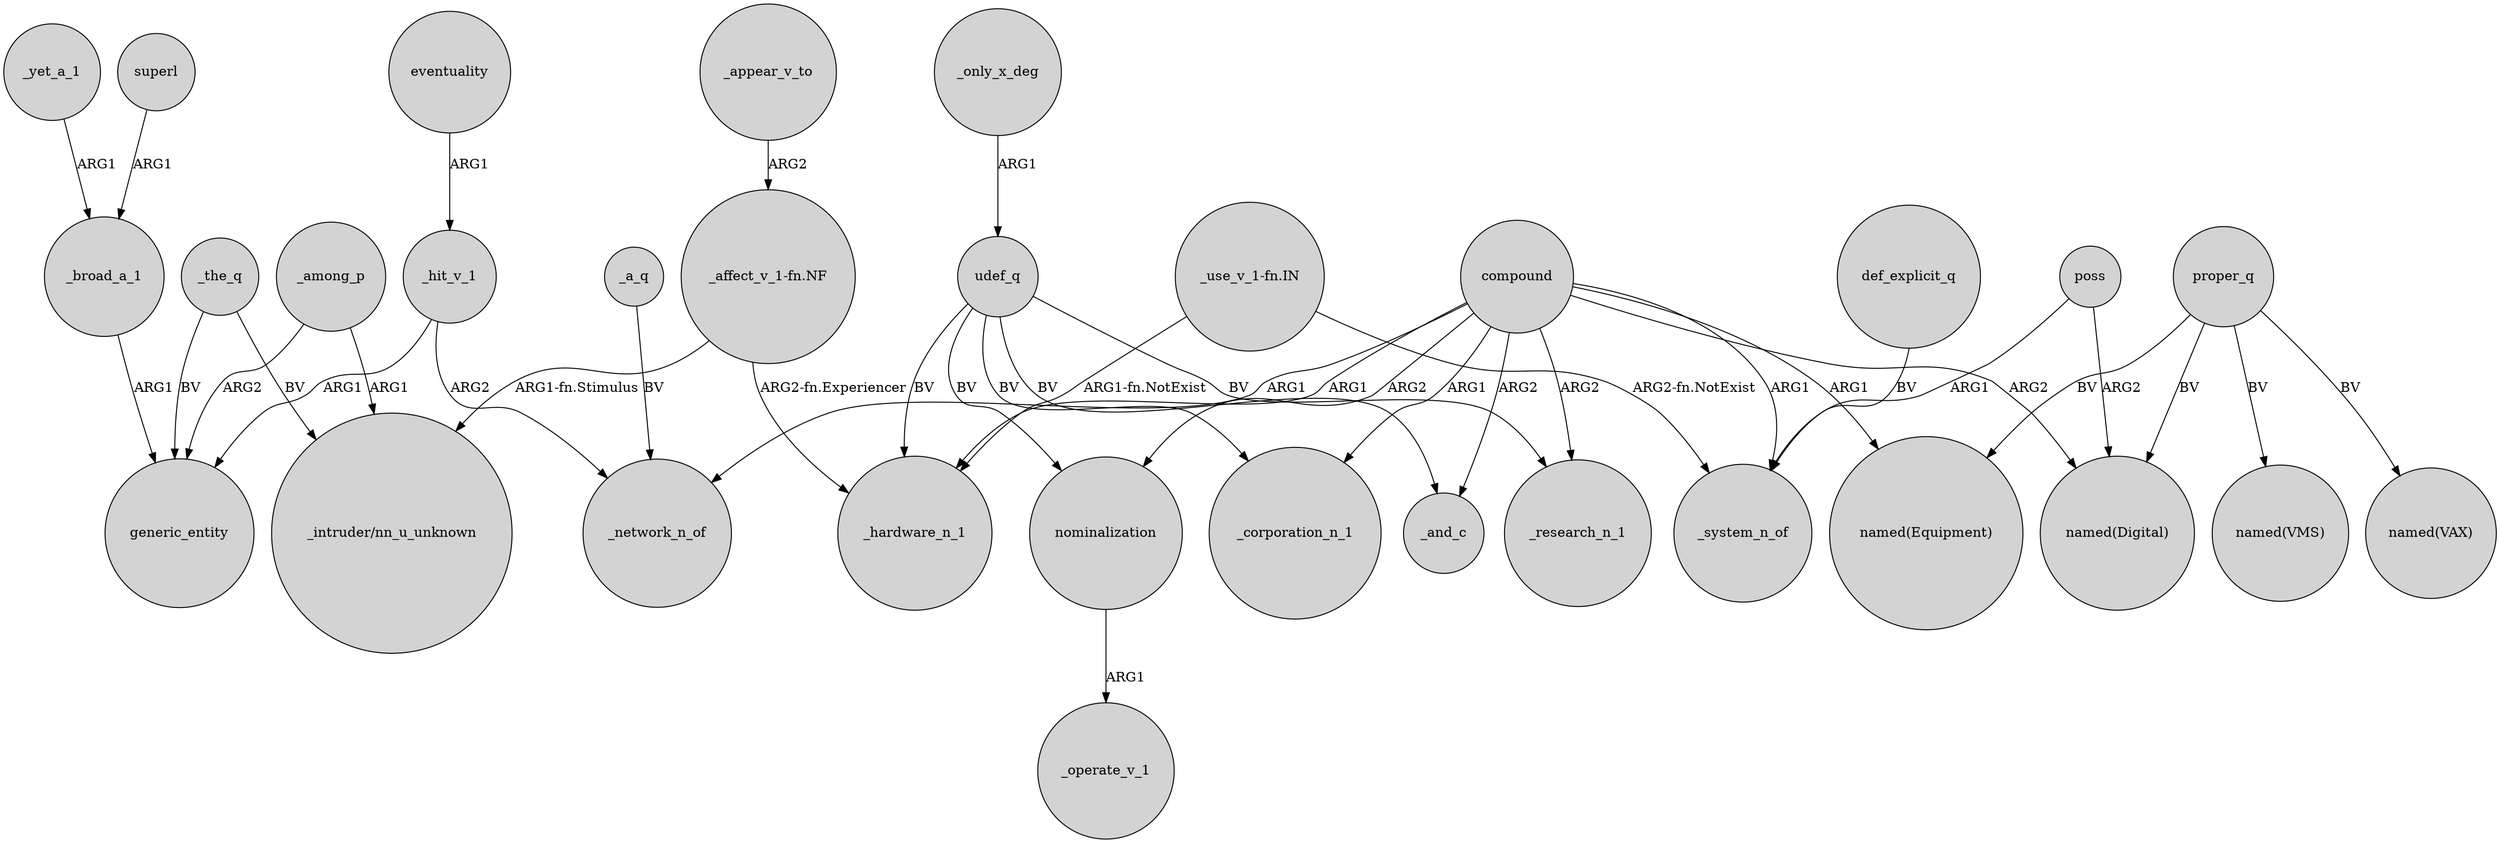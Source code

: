 digraph {
	node [shape=circle style=filled]
	_the_q -> generic_entity [label=BV]
	_only_x_deg -> udef_q [label=ARG1]
	_hit_v_1 -> generic_entity [label=ARG1]
	eventuality -> _hit_v_1 [label=ARG1]
	udef_q -> _hardware_n_1 [label=BV]
	proper_q -> "named(VMS)" [label=BV]
	compound -> _hardware_n_1 [label=ARG1]
	nominalization -> _operate_v_1 [label=ARG1]
	compound -> _system_n_of [label=ARG1]
	compound -> "named(Equipment)" [label=ARG1]
	superl -> _broad_a_1 [label=ARG1]
	udef_q -> _research_n_1 [label=BV]
	poss -> "named(Digital)" [label=ARG2]
	"_affect_v_1-fn.NF" -> "_intruder/nn_u_unknown" [label="ARG1-fn.Stimulus"]
	poss -> _system_n_of [label=ARG1]
	def_explicit_q -> _system_n_of [label=BV]
	proper_q -> "named(Equipment)" [label=BV]
	compound -> nominalization [label=ARG2]
	_appear_v_to -> "_affect_v_1-fn.NF" [label=ARG2]
	_broad_a_1 -> generic_entity [label=ARG1]
	_a_q -> _network_n_of [label=BV]
	compound -> "named(Digital)" [label=ARG2]
	_yet_a_1 -> _broad_a_1 [label=ARG1]
	udef_q -> _corporation_n_1 [label=BV]
	compound -> _and_c [label=ARG2]
	compound -> _corporation_n_1 [label=ARG1]
	proper_q -> "named(Digital)" [label=BV]
	_among_p -> "_intruder/nn_u_unknown" [label=ARG1]
	"_use_v_1-fn.IN" -> _system_n_of [label="ARG2-fn.NotExist"]
	udef_q -> nominalization [label=BV]
	proper_q -> "named(VAX)" [label=BV]
	_the_q -> "_intruder/nn_u_unknown" [label=BV]
	_hit_v_1 -> _network_n_of [label=ARG2]
	"_affect_v_1-fn.NF" -> _hardware_n_1 [label="ARG2-fn.Experiencer"]
	compound -> _research_n_1 [label=ARG2]
	compound -> _network_n_of [label=ARG1]
	udef_q -> _and_c [label=BV]
	_among_p -> generic_entity [label=ARG2]
	"_use_v_1-fn.IN" -> _hardware_n_1 [label="ARG1-fn.NotExist"]
}

